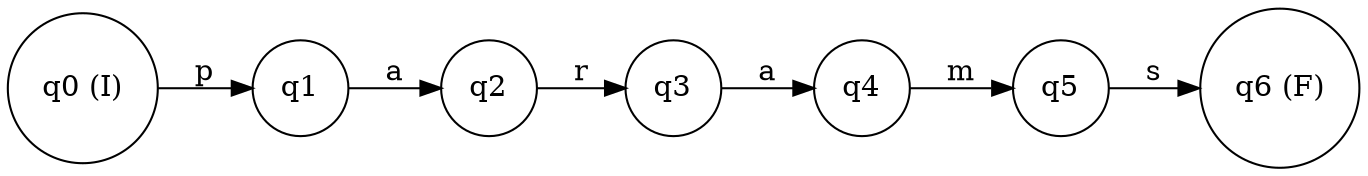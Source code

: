 digraph finite_state_machine {
rankdir=LR;
node [shape = circle];
q0 [label="q0 (I)"];
q1 [label="q1"];
q2 [label="q2"];
q3 [label="q3"];
q4 [label="q4"];
q5 [label="q5"];
q6 [label="q6 (F)"];
q0 -> q1 [label="p"];
q1 -> q2 [label="a"];
q2 -> q3 [label="r"];
q3 -> q4 [label="a"];
q4 -> q5 [label="m"];
q5 -> q6 [label="s"];
}
